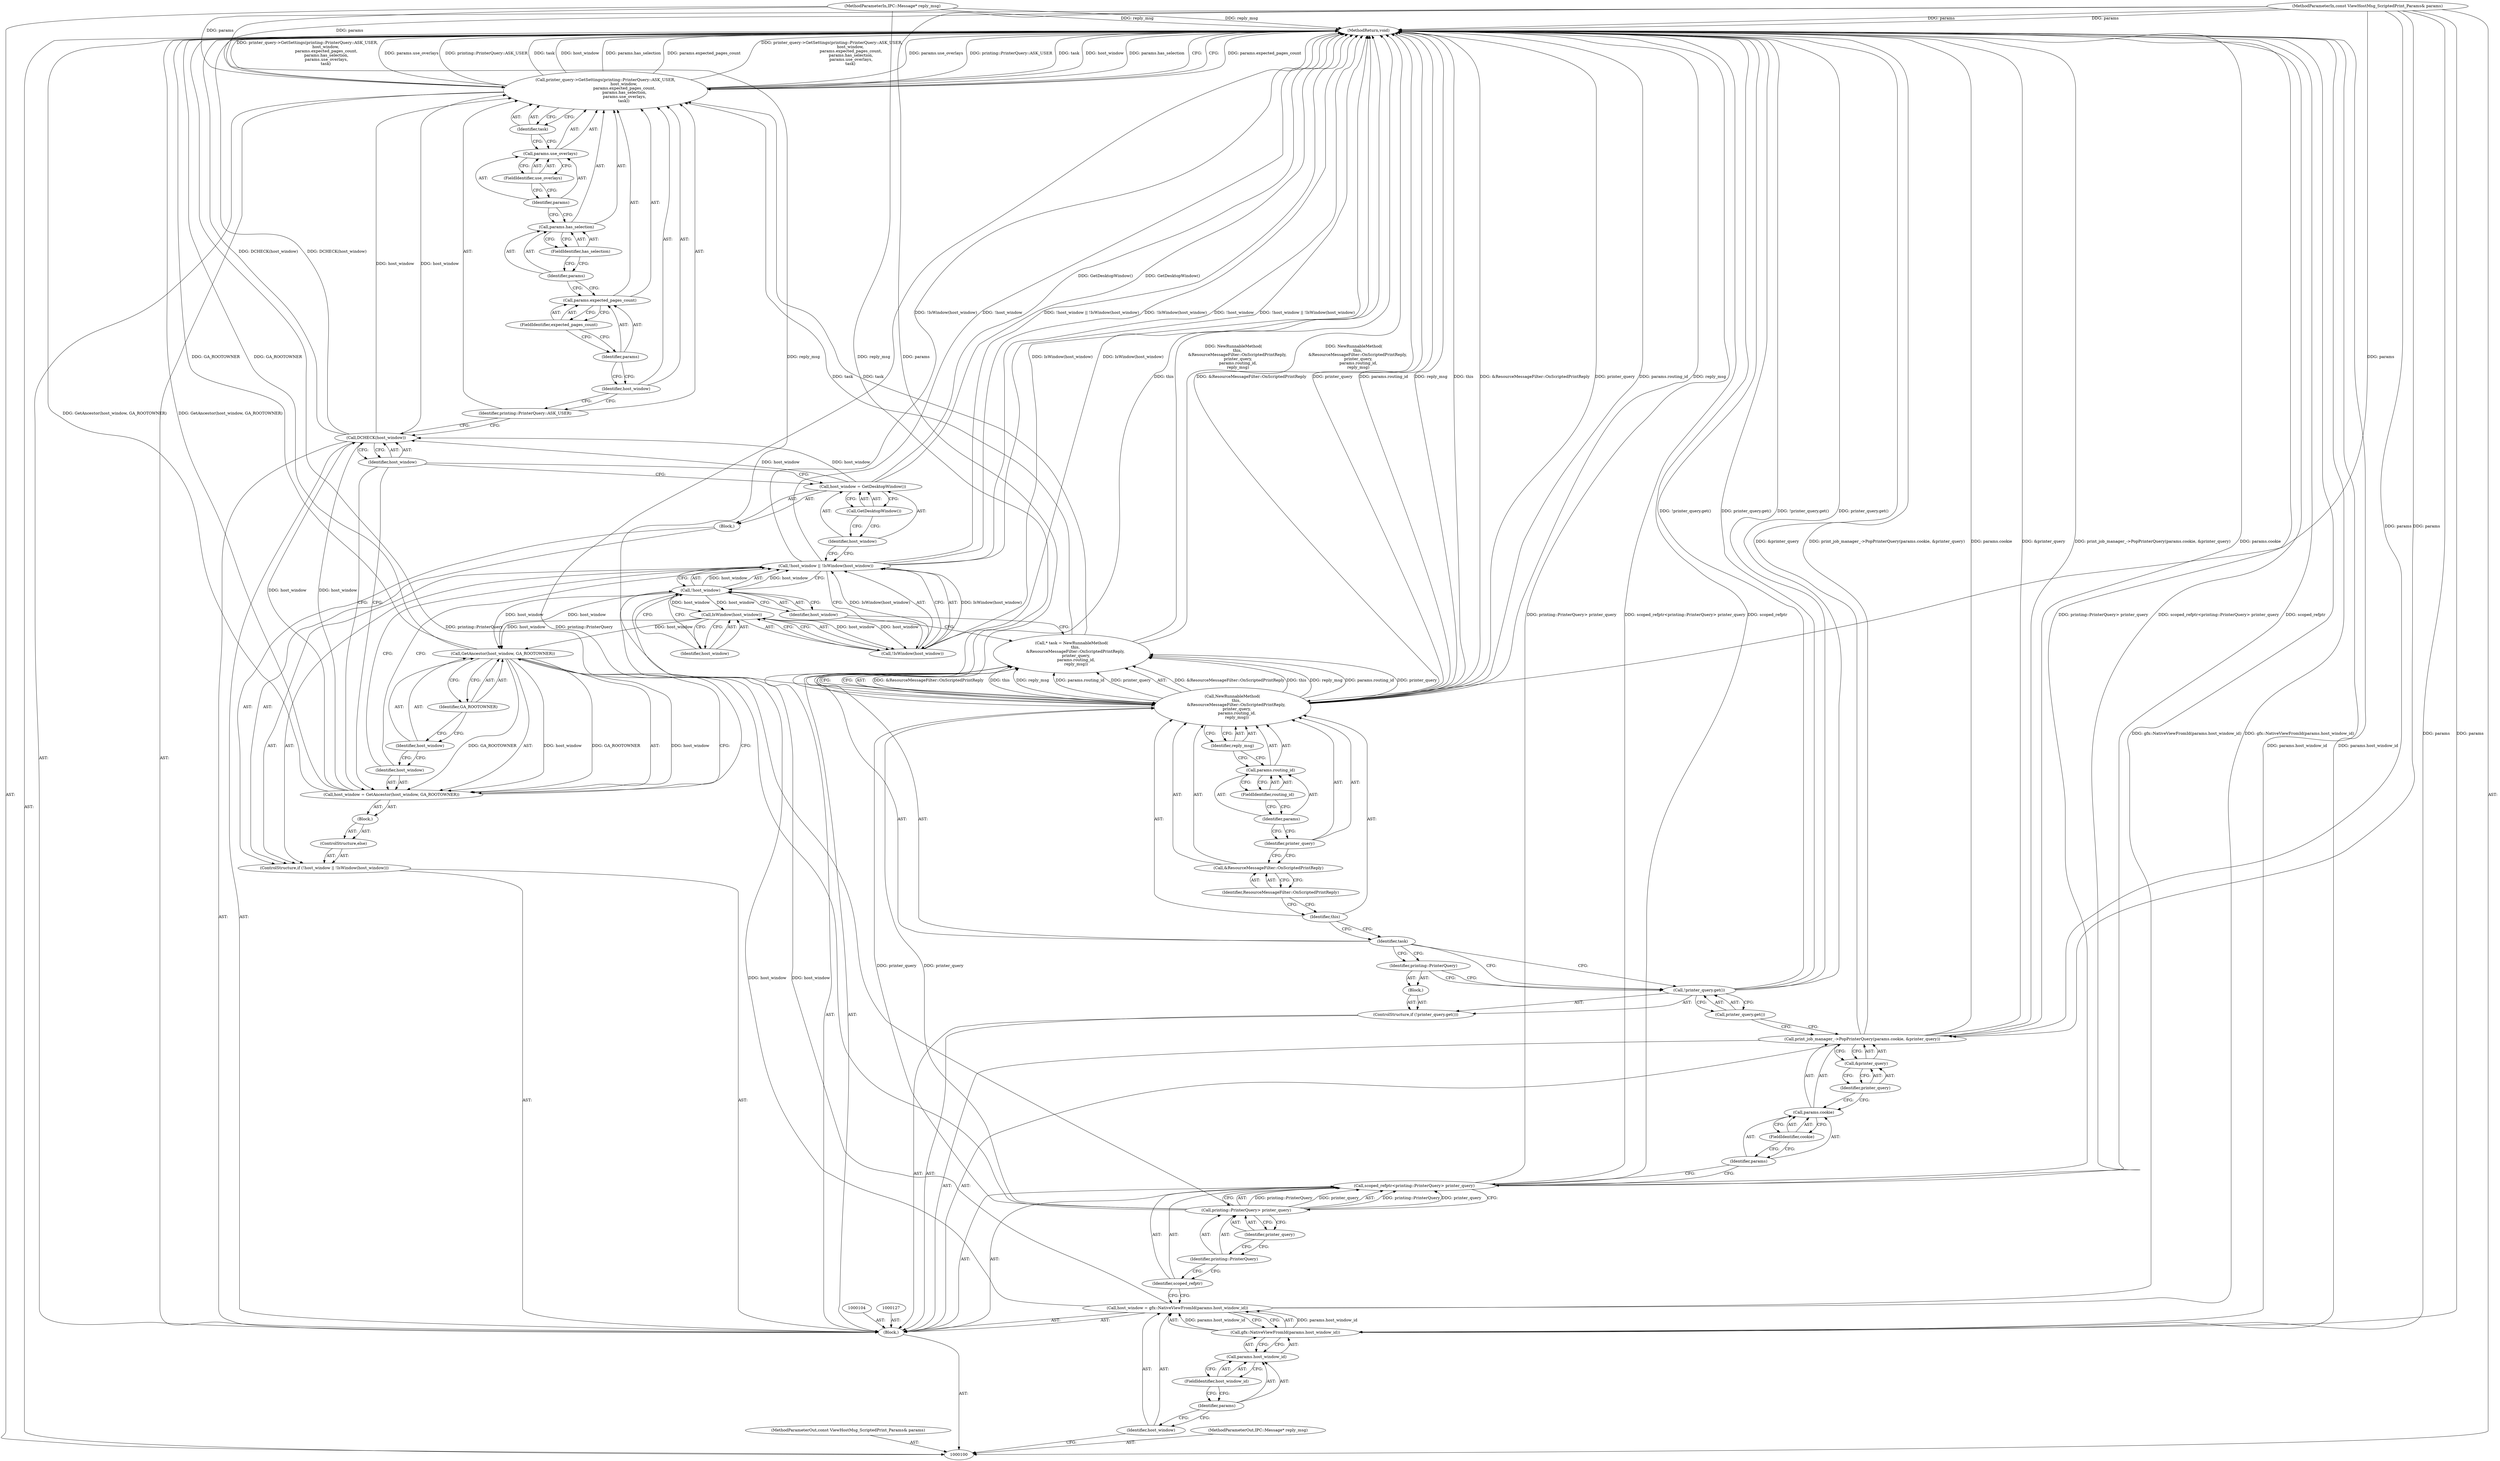digraph "1_Chrome_fc790462b4f248712bbc8c3734664dd6b05f80f2_3" {
"1000172" [label="(MethodReturn,void)"];
"1000113" [label="(Call,printing::PrinterQuery> printer_query)"];
"1000114" [label="(Identifier,printing::PrinterQuery)"];
"1000111" [label="(Call,scoped_refptr<printing::PrinterQuery> printer_query)"];
"1000112" [label="(Identifier,scoped_refptr)"];
"1000115" [label="(Identifier,printer_query)"];
"1000116" [label="(Call,print_job_manager_->PopPrinterQuery(params.cookie, &printer_query))"];
"1000117" [label="(Call,params.cookie)"];
"1000118" [label="(Identifier,params)"];
"1000119" [label="(FieldIdentifier,cookie)"];
"1000120" [label="(Call,&printer_query)"];
"1000121" [label="(Identifier,printer_query)"];
"1000122" [label="(ControlStructure,if (!printer_query.get()))"];
"1000125" [label="(Block,)"];
"1000123" [label="(Call,!printer_query.get())"];
"1000124" [label="(Call,printer_query.get())"];
"1000126" [label="(Identifier,printing::PrinterQuery)"];
"1000128" [label="(Call,* task = NewRunnableMethod(\n      this,\n      &ResourceMessageFilter::OnScriptedPrintReply,\n       printer_query,\n       params.routing_id,\n       reply_msg))"];
"1000129" [label="(Identifier,task)"];
"1000130" [label="(Call,NewRunnableMethod(\n      this,\n      &ResourceMessageFilter::OnScriptedPrintReply,\n       printer_query,\n       params.routing_id,\n       reply_msg))"];
"1000131" [label="(Identifier,this)"];
"1000132" [label="(Call,&ResourceMessageFilter::OnScriptedPrintReply)"];
"1000133" [label="(Identifier,ResourceMessageFilter::OnScriptedPrintReply)"];
"1000134" [label="(Identifier,printer_query)"];
"1000101" [label="(MethodParameterIn,const ViewHostMsg_ScriptedPrint_Params& params)"];
"1000258" [label="(MethodParameterOut,const ViewHostMsg_ScriptedPrint_Params& params)"];
"1000137" [label="(FieldIdentifier,routing_id)"];
"1000135" [label="(Call,params.routing_id)"];
"1000136" [label="(Identifier,params)"];
"1000138" [label="(Identifier,reply_msg)"];
"1000139" [label="(ControlStructure,if (!host_window || !IsWindow(host_window)))"];
"1000143" [label="(Call,!IsWindow(host_window))"];
"1000144" [label="(Call,IsWindow(host_window))"];
"1000145" [label="(Identifier,host_window)"];
"1000146" [label="(Block,)"];
"1000140" [label="(Call,!host_window || !IsWindow(host_window))"];
"1000141" [label="(Call,!host_window)"];
"1000142" [label="(Identifier,host_window)"];
"1000149" [label="(Call,GetDesktopWindow())"];
"1000147" [label="(Call,host_window = GetDesktopWindow())"];
"1000148" [label="(Identifier,host_window)"];
"1000150" [label="(ControlStructure,else)"];
"1000151" [label="(Block,)"];
"1000154" [label="(Call,GetAncestor(host_window, GA_ROOTOWNER))"];
"1000155" [label="(Identifier,host_window)"];
"1000152" [label="(Call,host_window = GetAncestor(host_window, GA_ROOTOWNER))"];
"1000153" [label="(Identifier,host_window)"];
"1000156" [label="(Identifier,GA_ROOTOWNER)"];
"1000157" [label="(Call,DCHECK(host_window))"];
"1000158" [label="(Identifier,host_window)"];
"1000103" [label="(Block,)"];
"1000102" [label="(MethodParameterIn,IPC::Message* reply_msg)"];
"1000259" [label="(MethodParameterOut,IPC::Message* reply_msg)"];
"1000159" [label="(Call,printer_query->GetSettings(printing::PrinterQuery::ASK_USER,\n                             host_window,\n                              params.expected_pages_count,\n                              params.has_selection,\n                              params.use_overlays,\n                             task))"];
"1000160" [label="(Identifier,printing::PrinterQuery::ASK_USER)"];
"1000161" [label="(Identifier,host_window)"];
"1000162" [label="(Call,params.expected_pages_count)"];
"1000163" [label="(Identifier,params)"];
"1000164" [label="(FieldIdentifier,expected_pages_count)"];
"1000165" [label="(Call,params.has_selection)"];
"1000166" [label="(Identifier,params)"];
"1000167" [label="(FieldIdentifier,has_selection)"];
"1000168" [label="(Call,params.use_overlays)"];
"1000169" [label="(Identifier,params)"];
"1000170" [label="(FieldIdentifier,use_overlays)"];
"1000171" [label="(Identifier,task)"];
"1000107" [label="(Call,gfx::NativeViewFromId(params.host_window_id))"];
"1000108" [label="(Call,params.host_window_id)"];
"1000109" [label="(Identifier,params)"];
"1000110" [label="(FieldIdentifier,host_window_id)"];
"1000105" [label="(Call,host_window = gfx::NativeViewFromId(params.host_window_id))"];
"1000106" [label="(Identifier,host_window)"];
"1000172" -> "1000100"  [label="AST: "];
"1000172" -> "1000159"  [label="CFG: "];
"1000107" -> "1000172"  [label="DDG: params.host_window_id"];
"1000105" -> "1000172"  [label="DDG: gfx::NativeViewFromId(params.host_window_id)"];
"1000157" -> "1000172"  [label="DDG: DCHECK(host_window)"];
"1000147" -> "1000172"  [label="DDG: GetDesktopWindow()"];
"1000152" -> "1000172"  [label="DDG: GetAncestor(host_window, GA_ROOTOWNER)"];
"1000159" -> "1000172"  [label="DDG: params.expected_pages_count"];
"1000159" -> "1000172"  [label="DDG: printer_query->GetSettings(printing::PrinterQuery::ASK_USER,\n                             host_window,\n                              params.expected_pages_count,\n                              params.has_selection,\n                              params.use_overlays,\n                             task)"];
"1000159" -> "1000172"  [label="DDG: params.use_overlays"];
"1000159" -> "1000172"  [label="DDG: printing::PrinterQuery::ASK_USER"];
"1000159" -> "1000172"  [label="DDG: task"];
"1000159" -> "1000172"  [label="DDG: host_window"];
"1000159" -> "1000172"  [label="DDG: params.has_selection"];
"1000116" -> "1000172"  [label="DDG: params.cookie"];
"1000116" -> "1000172"  [label="DDG: &printer_query"];
"1000116" -> "1000172"  [label="DDG: print_job_manager_->PopPrinterQuery(params.cookie, &printer_query)"];
"1000128" -> "1000172"  [label="DDG: NewRunnableMethod(\n      this,\n      &ResourceMessageFilter::OnScriptedPrintReply,\n       printer_query,\n       params.routing_id,\n       reply_msg)"];
"1000113" -> "1000172"  [label="DDG: printing::PrinterQuery"];
"1000123" -> "1000172"  [label="DDG: !printer_query.get()"];
"1000123" -> "1000172"  [label="DDG: printer_query.get()"];
"1000130" -> "1000172"  [label="DDG: &ResourceMessageFilter::OnScriptedPrintReply"];
"1000130" -> "1000172"  [label="DDG: printer_query"];
"1000130" -> "1000172"  [label="DDG: params.routing_id"];
"1000130" -> "1000172"  [label="DDG: reply_msg"];
"1000130" -> "1000172"  [label="DDG: this"];
"1000140" -> "1000172"  [label="DDG: !host_window"];
"1000140" -> "1000172"  [label="DDG: !host_window || !IsWindow(host_window)"];
"1000140" -> "1000172"  [label="DDG: !IsWindow(host_window)"];
"1000143" -> "1000172"  [label="DDG: IsWindow(host_window)"];
"1000102" -> "1000172"  [label="DDG: reply_msg"];
"1000111" -> "1000172"  [label="DDG: scoped_refptr"];
"1000111" -> "1000172"  [label="DDG: printing::PrinterQuery> printer_query"];
"1000111" -> "1000172"  [label="DDG: scoped_refptr<printing::PrinterQuery> printer_query"];
"1000101" -> "1000172"  [label="DDG: params"];
"1000154" -> "1000172"  [label="DDG: GA_ROOTOWNER"];
"1000113" -> "1000111"  [label="AST: "];
"1000113" -> "1000115"  [label="CFG: "];
"1000114" -> "1000113"  [label="AST: "];
"1000115" -> "1000113"  [label="AST: "];
"1000111" -> "1000113"  [label="CFG: "];
"1000113" -> "1000172"  [label="DDG: printing::PrinterQuery"];
"1000113" -> "1000111"  [label="DDG: printing::PrinterQuery"];
"1000113" -> "1000111"  [label="DDG: printer_query"];
"1000113" -> "1000130"  [label="DDG: printer_query"];
"1000114" -> "1000113"  [label="AST: "];
"1000114" -> "1000112"  [label="CFG: "];
"1000115" -> "1000114"  [label="CFG: "];
"1000111" -> "1000103"  [label="AST: "];
"1000111" -> "1000113"  [label="CFG: "];
"1000112" -> "1000111"  [label="AST: "];
"1000113" -> "1000111"  [label="AST: "];
"1000118" -> "1000111"  [label="CFG: "];
"1000111" -> "1000172"  [label="DDG: scoped_refptr"];
"1000111" -> "1000172"  [label="DDG: printing::PrinterQuery> printer_query"];
"1000111" -> "1000172"  [label="DDG: scoped_refptr<printing::PrinterQuery> printer_query"];
"1000113" -> "1000111"  [label="DDG: printing::PrinterQuery"];
"1000113" -> "1000111"  [label="DDG: printer_query"];
"1000112" -> "1000111"  [label="AST: "];
"1000112" -> "1000105"  [label="CFG: "];
"1000114" -> "1000112"  [label="CFG: "];
"1000115" -> "1000113"  [label="AST: "];
"1000115" -> "1000114"  [label="CFG: "];
"1000113" -> "1000115"  [label="CFG: "];
"1000116" -> "1000103"  [label="AST: "];
"1000116" -> "1000120"  [label="CFG: "];
"1000117" -> "1000116"  [label="AST: "];
"1000120" -> "1000116"  [label="AST: "];
"1000124" -> "1000116"  [label="CFG: "];
"1000116" -> "1000172"  [label="DDG: params.cookie"];
"1000116" -> "1000172"  [label="DDG: &printer_query"];
"1000116" -> "1000172"  [label="DDG: print_job_manager_->PopPrinterQuery(params.cookie, &printer_query)"];
"1000101" -> "1000116"  [label="DDG: params"];
"1000117" -> "1000116"  [label="AST: "];
"1000117" -> "1000119"  [label="CFG: "];
"1000118" -> "1000117"  [label="AST: "];
"1000119" -> "1000117"  [label="AST: "];
"1000121" -> "1000117"  [label="CFG: "];
"1000118" -> "1000117"  [label="AST: "];
"1000118" -> "1000111"  [label="CFG: "];
"1000119" -> "1000118"  [label="CFG: "];
"1000119" -> "1000117"  [label="AST: "];
"1000119" -> "1000118"  [label="CFG: "];
"1000117" -> "1000119"  [label="CFG: "];
"1000120" -> "1000116"  [label="AST: "];
"1000120" -> "1000121"  [label="CFG: "];
"1000121" -> "1000120"  [label="AST: "];
"1000116" -> "1000120"  [label="CFG: "];
"1000121" -> "1000120"  [label="AST: "];
"1000121" -> "1000117"  [label="CFG: "];
"1000120" -> "1000121"  [label="CFG: "];
"1000122" -> "1000103"  [label="AST: "];
"1000123" -> "1000122"  [label="AST: "];
"1000125" -> "1000122"  [label="AST: "];
"1000125" -> "1000122"  [label="AST: "];
"1000126" -> "1000125"  [label="AST: "];
"1000123" -> "1000122"  [label="AST: "];
"1000123" -> "1000124"  [label="CFG: "];
"1000124" -> "1000123"  [label="AST: "];
"1000126" -> "1000123"  [label="CFG: "];
"1000129" -> "1000123"  [label="CFG: "];
"1000123" -> "1000172"  [label="DDG: !printer_query.get()"];
"1000123" -> "1000172"  [label="DDG: printer_query.get()"];
"1000124" -> "1000123"  [label="AST: "];
"1000124" -> "1000116"  [label="CFG: "];
"1000123" -> "1000124"  [label="CFG: "];
"1000126" -> "1000125"  [label="AST: "];
"1000126" -> "1000123"  [label="CFG: "];
"1000129" -> "1000126"  [label="CFG: "];
"1000128" -> "1000103"  [label="AST: "];
"1000128" -> "1000130"  [label="CFG: "];
"1000129" -> "1000128"  [label="AST: "];
"1000130" -> "1000128"  [label="AST: "];
"1000142" -> "1000128"  [label="CFG: "];
"1000128" -> "1000172"  [label="DDG: NewRunnableMethod(\n      this,\n      &ResourceMessageFilter::OnScriptedPrintReply,\n       printer_query,\n       params.routing_id,\n       reply_msg)"];
"1000130" -> "1000128"  [label="DDG: &ResourceMessageFilter::OnScriptedPrintReply"];
"1000130" -> "1000128"  [label="DDG: this"];
"1000130" -> "1000128"  [label="DDG: reply_msg"];
"1000130" -> "1000128"  [label="DDG: params.routing_id"];
"1000130" -> "1000128"  [label="DDG: printer_query"];
"1000128" -> "1000159"  [label="DDG: task"];
"1000129" -> "1000128"  [label="AST: "];
"1000129" -> "1000126"  [label="CFG: "];
"1000129" -> "1000123"  [label="CFG: "];
"1000131" -> "1000129"  [label="CFG: "];
"1000130" -> "1000128"  [label="AST: "];
"1000130" -> "1000138"  [label="CFG: "];
"1000131" -> "1000130"  [label="AST: "];
"1000132" -> "1000130"  [label="AST: "];
"1000134" -> "1000130"  [label="AST: "];
"1000135" -> "1000130"  [label="AST: "];
"1000138" -> "1000130"  [label="AST: "];
"1000128" -> "1000130"  [label="CFG: "];
"1000130" -> "1000172"  [label="DDG: &ResourceMessageFilter::OnScriptedPrintReply"];
"1000130" -> "1000172"  [label="DDG: printer_query"];
"1000130" -> "1000172"  [label="DDG: params.routing_id"];
"1000130" -> "1000172"  [label="DDG: reply_msg"];
"1000130" -> "1000172"  [label="DDG: this"];
"1000130" -> "1000128"  [label="DDG: &ResourceMessageFilter::OnScriptedPrintReply"];
"1000130" -> "1000128"  [label="DDG: this"];
"1000130" -> "1000128"  [label="DDG: reply_msg"];
"1000130" -> "1000128"  [label="DDG: params.routing_id"];
"1000130" -> "1000128"  [label="DDG: printer_query"];
"1000113" -> "1000130"  [label="DDG: printer_query"];
"1000101" -> "1000130"  [label="DDG: params"];
"1000102" -> "1000130"  [label="DDG: reply_msg"];
"1000131" -> "1000130"  [label="AST: "];
"1000131" -> "1000129"  [label="CFG: "];
"1000133" -> "1000131"  [label="CFG: "];
"1000132" -> "1000130"  [label="AST: "];
"1000132" -> "1000133"  [label="CFG: "];
"1000133" -> "1000132"  [label="AST: "];
"1000134" -> "1000132"  [label="CFG: "];
"1000133" -> "1000132"  [label="AST: "];
"1000133" -> "1000131"  [label="CFG: "];
"1000132" -> "1000133"  [label="CFG: "];
"1000134" -> "1000130"  [label="AST: "];
"1000134" -> "1000132"  [label="CFG: "];
"1000136" -> "1000134"  [label="CFG: "];
"1000101" -> "1000100"  [label="AST: "];
"1000101" -> "1000172"  [label="DDG: params"];
"1000101" -> "1000107"  [label="DDG: params"];
"1000101" -> "1000116"  [label="DDG: params"];
"1000101" -> "1000130"  [label="DDG: params"];
"1000101" -> "1000159"  [label="DDG: params"];
"1000258" -> "1000100"  [label="AST: "];
"1000137" -> "1000135"  [label="AST: "];
"1000137" -> "1000136"  [label="CFG: "];
"1000135" -> "1000137"  [label="CFG: "];
"1000135" -> "1000130"  [label="AST: "];
"1000135" -> "1000137"  [label="CFG: "];
"1000136" -> "1000135"  [label="AST: "];
"1000137" -> "1000135"  [label="AST: "];
"1000138" -> "1000135"  [label="CFG: "];
"1000136" -> "1000135"  [label="AST: "];
"1000136" -> "1000134"  [label="CFG: "];
"1000137" -> "1000136"  [label="CFG: "];
"1000138" -> "1000130"  [label="AST: "];
"1000138" -> "1000135"  [label="CFG: "];
"1000130" -> "1000138"  [label="CFG: "];
"1000139" -> "1000103"  [label="AST: "];
"1000140" -> "1000139"  [label="AST: "];
"1000146" -> "1000139"  [label="AST: "];
"1000150" -> "1000139"  [label="AST: "];
"1000143" -> "1000140"  [label="AST: "];
"1000143" -> "1000144"  [label="CFG: "];
"1000144" -> "1000143"  [label="AST: "];
"1000140" -> "1000143"  [label="CFG: "];
"1000143" -> "1000172"  [label="DDG: IsWindow(host_window)"];
"1000143" -> "1000140"  [label="DDG: IsWindow(host_window)"];
"1000144" -> "1000143"  [label="DDG: host_window"];
"1000144" -> "1000143"  [label="AST: "];
"1000144" -> "1000145"  [label="CFG: "];
"1000145" -> "1000144"  [label="AST: "];
"1000143" -> "1000144"  [label="CFG: "];
"1000144" -> "1000143"  [label="DDG: host_window"];
"1000141" -> "1000144"  [label="DDG: host_window"];
"1000144" -> "1000154"  [label="DDG: host_window"];
"1000145" -> "1000144"  [label="AST: "];
"1000145" -> "1000141"  [label="CFG: "];
"1000144" -> "1000145"  [label="CFG: "];
"1000146" -> "1000139"  [label="AST: "];
"1000147" -> "1000146"  [label="AST: "];
"1000140" -> "1000139"  [label="AST: "];
"1000140" -> "1000141"  [label="CFG: "];
"1000140" -> "1000143"  [label="CFG: "];
"1000141" -> "1000140"  [label="AST: "];
"1000143" -> "1000140"  [label="AST: "];
"1000148" -> "1000140"  [label="CFG: "];
"1000153" -> "1000140"  [label="CFG: "];
"1000140" -> "1000172"  [label="DDG: !host_window"];
"1000140" -> "1000172"  [label="DDG: !host_window || !IsWindow(host_window)"];
"1000140" -> "1000172"  [label="DDG: !IsWindow(host_window)"];
"1000141" -> "1000140"  [label="DDG: host_window"];
"1000143" -> "1000140"  [label="DDG: IsWindow(host_window)"];
"1000141" -> "1000140"  [label="AST: "];
"1000141" -> "1000142"  [label="CFG: "];
"1000142" -> "1000141"  [label="AST: "];
"1000145" -> "1000141"  [label="CFG: "];
"1000140" -> "1000141"  [label="CFG: "];
"1000141" -> "1000140"  [label="DDG: host_window"];
"1000105" -> "1000141"  [label="DDG: host_window"];
"1000141" -> "1000144"  [label="DDG: host_window"];
"1000141" -> "1000154"  [label="DDG: host_window"];
"1000142" -> "1000141"  [label="AST: "];
"1000142" -> "1000128"  [label="CFG: "];
"1000141" -> "1000142"  [label="CFG: "];
"1000149" -> "1000147"  [label="AST: "];
"1000149" -> "1000148"  [label="CFG: "];
"1000147" -> "1000149"  [label="CFG: "];
"1000147" -> "1000146"  [label="AST: "];
"1000147" -> "1000149"  [label="CFG: "];
"1000148" -> "1000147"  [label="AST: "];
"1000149" -> "1000147"  [label="AST: "];
"1000158" -> "1000147"  [label="CFG: "];
"1000147" -> "1000172"  [label="DDG: GetDesktopWindow()"];
"1000147" -> "1000157"  [label="DDG: host_window"];
"1000148" -> "1000147"  [label="AST: "];
"1000148" -> "1000140"  [label="CFG: "];
"1000149" -> "1000148"  [label="CFG: "];
"1000150" -> "1000139"  [label="AST: "];
"1000151" -> "1000150"  [label="AST: "];
"1000151" -> "1000150"  [label="AST: "];
"1000152" -> "1000151"  [label="AST: "];
"1000154" -> "1000152"  [label="AST: "];
"1000154" -> "1000156"  [label="CFG: "];
"1000155" -> "1000154"  [label="AST: "];
"1000156" -> "1000154"  [label="AST: "];
"1000152" -> "1000154"  [label="CFG: "];
"1000154" -> "1000172"  [label="DDG: GA_ROOTOWNER"];
"1000154" -> "1000152"  [label="DDG: host_window"];
"1000154" -> "1000152"  [label="DDG: GA_ROOTOWNER"];
"1000141" -> "1000154"  [label="DDG: host_window"];
"1000144" -> "1000154"  [label="DDG: host_window"];
"1000155" -> "1000154"  [label="AST: "];
"1000155" -> "1000153"  [label="CFG: "];
"1000156" -> "1000155"  [label="CFG: "];
"1000152" -> "1000151"  [label="AST: "];
"1000152" -> "1000154"  [label="CFG: "];
"1000153" -> "1000152"  [label="AST: "];
"1000154" -> "1000152"  [label="AST: "];
"1000158" -> "1000152"  [label="CFG: "];
"1000152" -> "1000172"  [label="DDG: GetAncestor(host_window, GA_ROOTOWNER)"];
"1000154" -> "1000152"  [label="DDG: host_window"];
"1000154" -> "1000152"  [label="DDG: GA_ROOTOWNER"];
"1000152" -> "1000157"  [label="DDG: host_window"];
"1000153" -> "1000152"  [label="AST: "];
"1000153" -> "1000140"  [label="CFG: "];
"1000155" -> "1000153"  [label="CFG: "];
"1000156" -> "1000154"  [label="AST: "];
"1000156" -> "1000155"  [label="CFG: "];
"1000154" -> "1000156"  [label="CFG: "];
"1000157" -> "1000103"  [label="AST: "];
"1000157" -> "1000158"  [label="CFG: "];
"1000158" -> "1000157"  [label="AST: "];
"1000160" -> "1000157"  [label="CFG: "];
"1000157" -> "1000172"  [label="DDG: DCHECK(host_window)"];
"1000147" -> "1000157"  [label="DDG: host_window"];
"1000152" -> "1000157"  [label="DDG: host_window"];
"1000157" -> "1000159"  [label="DDG: host_window"];
"1000158" -> "1000157"  [label="AST: "];
"1000158" -> "1000147"  [label="CFG: "];
"1000158" -> "1000152"  [label="CFG: "];
"1000157" -> "1000158"  [label="CFG: "];
"1000103" -> "1000100"  [label="AST: "];
"1000104" -> "1000103"  [label="AST: "];
"1000105" -> "1000103"  [label="AST: "];
"1000111" -> "1000103"  [label="AST: "];
"1000116" -> "1000103"  [label="AST: "];
"1000122" -> "1000103"  [label="AST: "];
"1000127" -> "1000103"  [label="AST: "];
"1000128" -> "1000103"  [label="AST: "];
"1000139" -> "1000103"  [label="AST: "];
"1000157" -> "1000103"  [label="AST: "];
"1000159" -> "1000103"  [label="AST: "];
"1000102" -> "1000100"  [label="AST: "];
"1000102" -> "1000172"  [label="DDG: reply_msg"];
"1000102" -> "1000130"  [label="DDG: reply_msg"];
"1000259" -> "1000100"  [label="AST: "];
"1000159" -> "1000103"  [label="AST: "];
"1000159" -> "1000171"  [label="CFG: "];
"1000160" -> "1000159"  [label="AST: "];
"1000161" -> "1000159"  [label="AST: "];
"1000162" -> "1000159"  [label="AST: "];
"1000165" -> "1000159"  [label="AST: "];
"1000168" -> "1000159"  [label="AST: "];
"1000171" -> "1000159"  [label="AST: "];
"1000172" -> "1000159"  [label="CFG: "];
"1000159" -> "1000172"  [label="DDG: params.expected_pages_count"];
"1000159" -> "1000172"  [label="DDG: printer_query->GetSettings(printing::PrinterQuery::ASK_USER,\n                             host_window,\n                              params.expected_pages_count,\n                              params.has_selection,\n                              params.use_overlays,\n                             task)"];
"1000159" -> "1000172"  [label="DDG: params.use_overlays"];
"1000159" -> "1000172"  [label="DDG: printing::PrinterQuery::ASK_USER"];
"1000159" -> "1000172"  [label="DDG: task"];
"1000159" -> "1000172"  [label="DDG: host_window"];
"1000159" -> "1000172"  [label="DDG: params.has_selection"];
"1000157" -> "1000159"  [label="DDG: host_window"];
"1000101" -> "1000159"  [label="DDG: params"];
"1000128" -> "1000159"  [label="DDG: task"];
"1000160" -> "1000159"  [label="AST: "];
"1000160" -> "1000157"  [label="CFG: "];
"1000161" -> "1000160"  [label="CFG: "];
"1000161" -> "1000159"  [label="AST: "];
"1000161" -> "1000160"  [label="CFG: "];
"1000163" -> "1000161"  [label="CFG: "];
"1000162" -> "1000159"  [label="AST: "];
"1000162" -> "1000164"  [label="CFG: "];
"1000163" -> "1000162"  [label="AST: "];
"1000164" -> "1000162"  [label="AST: "];
"1000166" -> "1000162"  [label="CFG: "];
"1000163" -> "1000162"  [label="AST: "];
"1000163" -> "1000161"  [label="CFG: "];
"1000164" -> "1000163"  [label="CFG: "];
"1000164" -> "1000162"  [label="AST: "];
"1000164" -> "1000163"  [label="CFG: "];
"1000162" -> "1000164"  [label="CFG: "];
"1000165" -> "1000159"  [label="AST: "];
"1000165" -> "1000167"  [label="CFG: "];
"1000166" -> "1000165"  [label="AST: "];
"1000167" -> "1000165"  [label="AST: "];
"1000169" -> "1000165"  [label="CFG: "];
"1000166" -> "1000165"  [label="AST: "];
"1000166" -> "1000162"  [label="CFG: "];
"1000167" -> "1000166"  [label="CFG: "];
"1000167" -> "1000165"  [label="AST: "];
"1000167" -> "1000166"  [label="CFG: "];
"1000165" -> "1000167"  [label="CFG: "];
"1000168" -> "1000159"  [label="AST: "];
"1000168" -> "1000170"  [label="CFG: "];
"1000169" -> "1000168"  [label="AST: "];
"1000170" -> "1000168"  [label="AST: "];
"1000171" -> "1000168"  [label="CFG: "];
"1000169" -> "1000168"  [label="AST: "];
"1000169" -> "1000165"  [label="CFG: "];
"1000170" -> "1000169"  [label="CFG: "];
"1000170" -> "1000168"  [label="AST: "];
"1000170" -> "1000169"  [label="CFG: "];
"1000168" -> "1000170"  [label="CFG: "];
"1000171" -> "1000159"  [label="AST: "];
"1000171" -> "1000168"  [label="CFG: "];
"1000159" -> "1000171"  [label="CFG: "];
"1000107" -> "1000105"  [label="AST: "];
"1000107" -> "1000108"  [label="CFG: "];
"1000108" -> "1000107"  [label="AST: "];
"1000105" -> "1000107"  [label="CFG: "];
"1000107" -> "1000172"  [label="DDG: params.host_window_id"];
"1000107" -> "1000105"  [label="DDG: params.host_window_id"];
"1000101" -> "1000107"  [label="DDG: params"];
"1000108" -> "1000107"  [label="AST: "];
"1000108" -> "1000110"  [label="CFG: "];
"1000109" -> "1000108"  [label="AST: "];
"1000110" -> "1000108"  [label="AST: "];
"1000107" -> "1000108"  [label="CFG: "];
"1000109" -> "1000108"  [label="AST: "];
"1000109" -> "1000106"  [label="CFG: "];
"1000110" -> "1000109"  [label="CFG: "];
"1000110" -> "1000108"  [label="AST: "];
"1000110" -> "1000109"  [label="CFG: "];
"1000108" -> "1000110"  [label="CFG: "];
"1000105" -> "1000103"  [label="AST: "];
"1000105" -> "1000107"  [label="CFG: "];
"1000106" -> "1000105"  [label="AST: "];
"1000107" -> "1000105"  [label="AST: "];
"1000112" -> "1000105"  [label="CFG: "];
"1000105" -> "1000172"  [label="DDG: gfx::NativeViewFromId(params.host_window_id)"];
"1000107" -> "1000105"  [label="DDG: params.host_window_id"];
"1000105" -> "1000141"  [label="DDG: host_window"];
"1000106" -> "1000105"  [label="AST: "];
"1000106" -> "1000100"  [label="CFG: "];
"1000109" -> "1000106"  [label="CFG: "];
}
